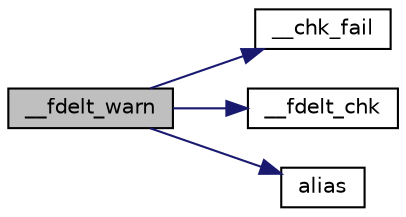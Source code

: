 digraph "__fdelt_warn"
{
  edge [fontname="Helvetica",fontsize="10",labelfontname="Helvetica",labelfontsize="10"];
  node [fontname="Helvetica",fontsize="10",shape=record];
  rankdir="LR";
  Node584 [label="__fdelt_warn",height=0.2,width=0.4,color="black", fillcolor="grey75", style="filled", fontcolor="black"];
  Node584 -> Node585 [color="midnightblue",fontsize="10",style="solid",fontname="Helvetica"];
  Node585 [label="__chk_fail",height=0.2,width=0.4,color="black", fillcolor="white", style="filled",URL="$d5/d9f/glibc__compat_8cpp.html#a424ac71631da5ada2976630ff67051d1"];
  Node584 -> Node586 [color="midnightblue",fontsize="10",style="solid",fontname="Helvetica"];
  Node586 [label="__fdelt_chk",height=0.2,width=0.4,color="black", fillcolor="white", style="filled",URL="$d5/d9f/glibc__compat_8cpp.html#abd31287f98e497fbe41cc8b8bdee6c6c"];
  Node584 -> Node587 [color="midnightblue",fontsize="10",style="solid",fontname="Helvetica"];
  Node587 [label="alias",height=0.2,width=0.4,color="black", fillcolor="white", style="filled",URL="$d5/d9f/glibc__compat_8cpp.html#aeb0c9f8029e0f7d5ed735bce73b3704b"];
}
